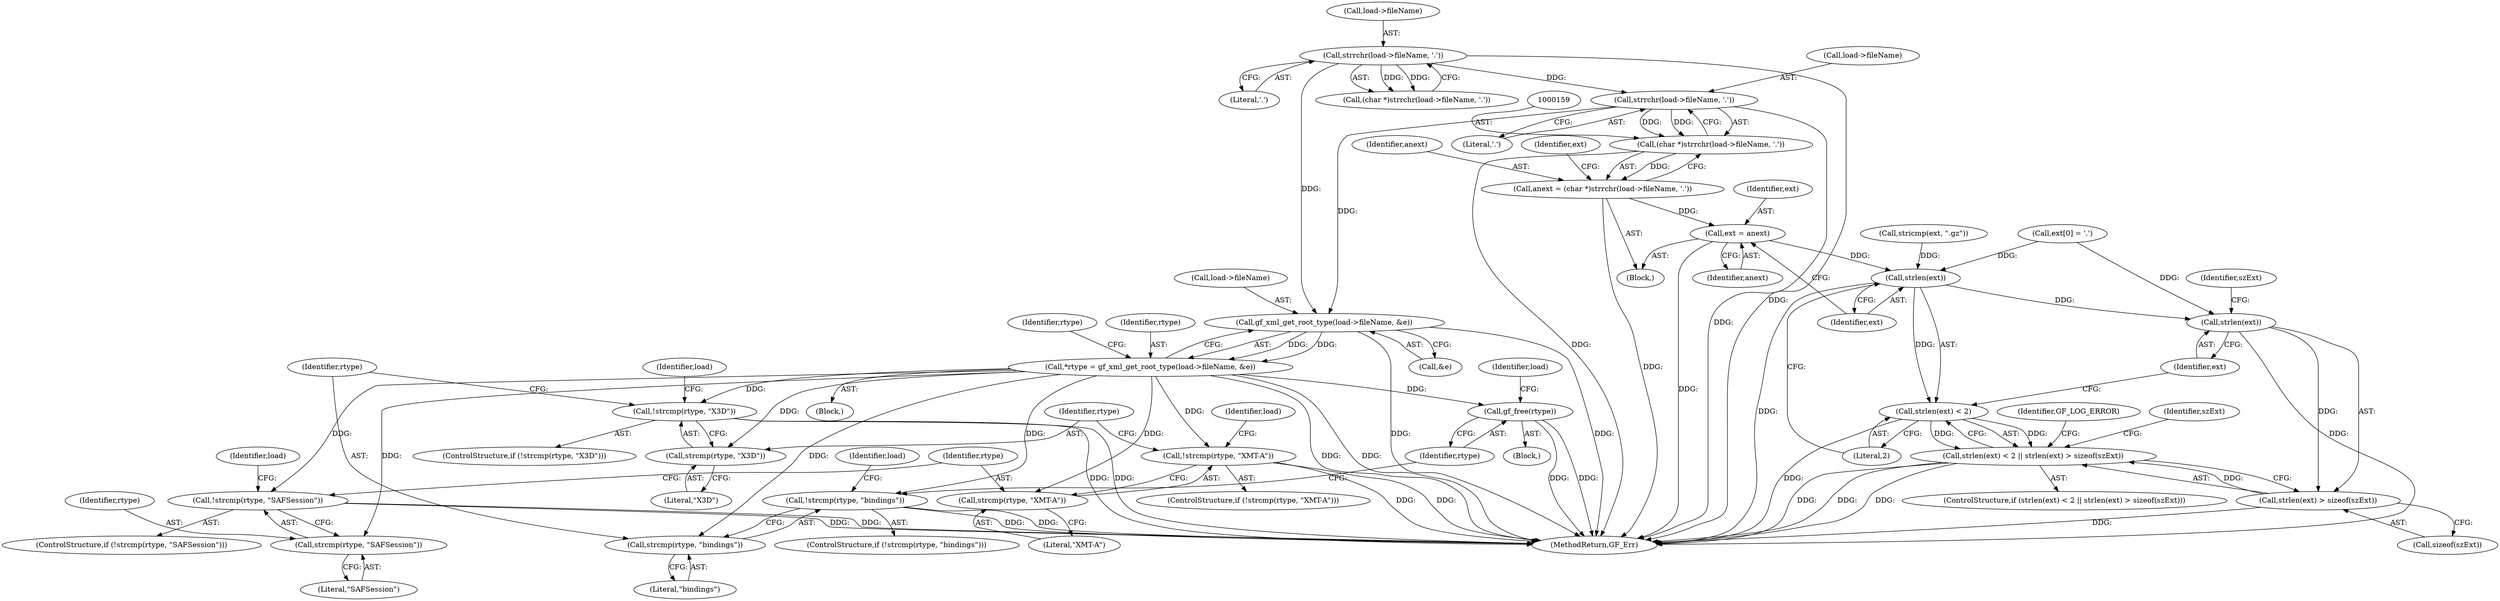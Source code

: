 digraph "0_gpac_35ab4475a7df9b2a4bcab235e379c0c3ec543658_4@API" {
"1000160" [label="(Call,strrchr(load->fileName, '.'))"];
"1000134" [label="(Call,strrchr(load->fileName, '.'))"];
"1000158" [label="(Call,(char *)strrchr(load->fileName, '.'))"];
"1000156" [label="(Call,anext = (char *)strrchr(load->fileName, '.'))"];
"1000170" [label="(Call,ext = anext)"];
"1000176" [label="(Call,strlen(ext))"];
"1000175" [label="(Call,strlen(ext) < 2)"];
"1000174" [label="(Call,strlen(ext) < 2 || strlen(ext) > sizeof(szExt))"];
"1000180" [label="(Call,strlen(ext))"];
"1000179" [label="(Call,strlen(ext) > sizeof(szExt))"];
"1000315" [label="(Call,gf_xml_get_root_type(load->fileName, &e))"];
"1000313" [label="(Call,*rtype = gf_xml_get_root_type(load->fileName, &e))"];
"1000325" [label="(Call,!strcmp(rtype, \"SAFSession\"))"];
"1000326" [label="(Call,strcmp(rtype, \"SAFSession\"))"];
"1000336" [label="(Call,!strcmp(rtype, \"XMT-A\"))"];
"1000337" [label="(Call,strcmp(rtype, \"XMT-A\"))"];
"1000347" [label="(Call,!strcmp(rtype, \"X3D\"))"];
"1000348" [label="(Call,strcmp(rtype, \"X3D\"))"];
"1000358" [label="(Call,!strcmp(rtype, \"bindings\"))"];
"1000359" [label="(Call,strcmp(rtype, \"bindings\"))"];
"1000367" [label="(Call,gf_free(rtype))"];
"1000157" [label="(Identifier,anext)"];
"1000349" [label="(Identifier,rtype)"];
"1000372" [label="(Identifier,load)"];
"1000368" [label="(Identifier,rtype)"];
"1000358" [label="(Call,!strcmp(rtype, \"bindings\"))"];
"1000180" [label="(Call,strlen(ext))"];
"1000337" [label="(Call,strcmp(rtype, \"XMT-A\"))"];
"1000170" [label="(Call,ext = anext)"];
"1000331" [label="(Identifier,load)"];
"1000364" [label="(Identifier,load)"];
"1000323" [label="(Block,)"];
"1000326" [label="(Call,strcmp(rtype, \"SAFSession\"))"];
"1000174" [label="(Call,strlen(ext) < 2 || strlen(ext) > sizeof(szExt))"];
"1000158" [label="(Call,(char *)strrchr(load->fileName, '.'))"];
"1000335" [label="(ControlStructure,if (!strcmp(rtype, \"XMT-A\")))"];
"1000183" [label="(Identifier,szExt)"];
"1000353" [label="(Identifier,load)"];
"1000178" [label="(Literal,2)"];
"1000314" [label="(Identifier,rtype)"];
"1000359" [label="(Call,strcmp(rtype, \"bindings\"))"];
"1000367" [label="(Call,gf_free(rtype))"];
"1000346" [label="(ControlStructure,if (!strcmp(rtype, \"X3D\")))"];
"1000138" [label="(Literal,'.')"];
"1000347" [label="(Call,!strcmp(rtype, \"X3D\"))"];
"1000186" [label="(Identifier,GF_LOG_ERROR)"];
"1000446" [label="(MethodReturn,GF_Err)"];
"1000316" [label="(Call,load->fileName)"];
"1000348" [label="(Call,strcmp(rtype, \"X3D\"))"];
"1000324" [label="(ControlStructure,if (!strcmp(rtype, \"SAFSession\")))"];
"1000315" [label="(Call,gf_xml_get_root_type(load->fileName, &e))"];
"1000327" [label="(Identifier,rtype)"];
"1000181" [label="(Identifier,ext)"];
"1000322" [label="(Identifier,rtype)"];
"1000360" [label="(Identifier,rtype)"];
"1000336" [label="(Call,!strcmp(rtype, \"XMT-A\"))"];
"1000196" [label="(Identifier,szExt)"];
"1000134" [label="(Call,strrchr(load->fileName, '.'))"];
"1000176" [label="(Call,strlen(ext))"];
"1000328" [label="(Literal,\"SAFSession\")"];
"1000135" [label="(Call,load->fileName)"];
"1000350" [label="(Literal,\"X3D\")"];
"1000172" [label="(Identifier,anext)"];
"1000146" [label="(Call,stricmp(ext, \".gz\"))"];
"1000165" [label="(Call,ext[0] = '.')"];
"1000311" [label="(Block,)"];
"1000171" [label="(Identifier,ext)"];
"1000164" [label="(Literal,'.')"];
"1000361" [label="(Literal,\"bindings\")"];
"1000161" [label="(Call,load->fileName)"];
"1000173" [label="(ControlStructure,if (strlen(ext) < 2 || strlen(ext) > sizeof(szExt)))"];
"1000182" [label="(Call,sizeof(szExt))"];
"1000325" [label="(Call,!strcmp(rtype, \"SAFSession\"))"];
"1000156" [label="(Call,anext = (char *)strrchr(load->fileName, '.'))"];
"1000342" [label="(Identifier,load)"];
"1000319" [label="(Call,&e)"];
"1000167" [label="(Identifier,ext)"];
"1000179" [label="(Call,strlen(ext) > sizeof(szExt))"];
"1000177" [label="(Identifier,ext)"];
"1000132" [label="(Call,(char *)strrchr(load->fileName, '.'))"];
"1000357" [label="(ControlStructure,if (!strcmp(rtype, \"bindings\")))"];
"1000160" [label="(Call,strrchr(load->fileName, '.'))"];
"1000339" [label="(Literal,\"XMT-A\")"];
"1000175" [label="(Call,strlen(ext) < 2)"];
"1000149" [label="(Block,)"];
"1000313" [label="(Call,*rtype = gf_xml_get_root_type(load->fileName, &e))"];
"1000338" [label="(Identifier,rtype)"];
"1000160" -> "1000158"  [label="AST: "];
"1000160" -> "1000164"  [label="CFG: "];
"1000161" -> "1000160"  [label="AST: "];
"1000164" -> "1000160"  [label="AST: "];
"1000158" -> "1000160"  [label="CFG: "];
"1000160" -> "1000446"  [label="DDG: "];
"1000160" -> "1000158"  [label="DDG: "];
"1000160" -> "1000158"  [label="DDG: "];
"1000134" -> "1000160"  [label="DDG: "];
"1000160" -> "1000315"  [label="DDG: "];
"1000134" -> "1000132"  [label="AST: "];
"1000134" -> "1000138"  [label="CFG: "];
"1000135" -> "1000134"  [label="AST: "];
"1000138" -> "1000134"  [label="AST: "];
"1000132" -> "1000134"  [label="CFG: "];
"1000134" -> "1000446"  [label="DDG: "];
"1000134" -> "1000132"  [label="DDG: "];
"1000134" -> "1000132"  [label="DDG: "];
"1000134" -> "1000315"  [label="DDG: "];
"1000158" -> "1000156"  [label="AST: "];
"1000159" -> "1000158"  [label="AST: "];
"1000156" -> "1000158"  [label="CFG: "];
"1000158" -> "1000446"  [label="DDG: "];
"1000158" -> "1000156"  [label="DDG: "];
"1000156" -> "1000149"  [label="AST: "];
"1000157" -> "1000156"  [label="AST: "];
"1000167" -> "1000156"  [label="CFG: "];
"1000156" -> "1000446"  [label="DDG: "];
"1000156" -> "1000170"  [label="DDG: "];
"1000170" -> "1000149"  [label="AST: "];
"1000170" -> "1000172"  [label="CFG: "];
"1000171" -> "1000170"  [label="AST: "];
"1000172" -> "1000170"  [label="AST: "];
"1000177" -> "1000170"  [label="CFG: "];
"1000170" -> "1000446"  [label="DDG: "];
"1000170" -> "1000176"  [label="DDG: "];
"1000176" -> "1000175"  [label="AST: "];
"1000176" -> "1000177"  [label="CFG: "];
"1000177" -> "1000176"  [label="AST: "];
"1000178" -> "1000176"  [label="CFG: "];
"1000176" -> "1000446"  [label="DDG: "];
"1000176" -> "1000175"  [label="DDG: "];
"1000165" -> "1000176"  [label="DDG: "];
"1000146" -> "1000176"  [label="DDG: "];
"1000176" -> "1000180"  [label="DDG: "];
"1000175" -> "1000174"  [label="AST: "];
"1000175" -> "1000178"  [label="CFG: "];
"1000178" -> "1000175"  [label="AST: "];
"1000181" -> "1000175"  [label="CFG: "];
"1000174" -> "1000175"  [label="CFG: "];
"1000175" -> "1000446"  [label="DDG: "];
"1000175" -> "1000174"  [label="DDG: "];
"1000175" -> "1000174"  [label="DDG: "];
"1000174" -> "1000173"  [label="AST: "];
"1000174" -> "1000179"  [label="CFG: "];
"1000179" -> "1000174"  [label="AST: "];
"1000186" -> "1000174"  [label="CFG: "];
"1000196" -> "1000174"  [label="CFG: "];
"1000174" -> "1000446"  [label="DDG: "];
"1000174" -> "1000446"  [label="DDG: "];
"1000174" -> "1000446"  [label="DDG: "];
"1000179" -> "1000174"  [label="DDG: "];
"1000180" -> "1000179"  [label="AST: "];
"1000180" -> "1000181"  [label="CFG: "];
"1000181" -> "1000180"  [label="AST: "];
"1000183" -> "1000180"  [label="CFG: "];
"1000180" -> "1000446"  [label="DDG: "];
"1000180" -> "1000179"  [label="DDG: "];
"1000165" -> "1000180"  [label="DDG: "];
"1000179" -> "1000182"  [label="CFG: "];
"1000182" -> "1000179"  [label="AST: "];
"1000179" -> "1000446"  [label="DDG: "];
"1000315" -> "1000313"  [label="AST: "];
"1000315" -> "1000319"  [label="CFG: "];
"1000316" -> "1000315"  [label="AST: "];
"1000319" -> "1000315"  [label="AST: "];
"1000313" -> "1000315"  [label="CFG: "];
"1000315" -> "1000446"  [label="DDG: "];
"1000315" -> "1000446"  [label="DDG: "];
"1000315" -> "1000313"  [label="DDG: "];
"1000315" -> "1000313"  [label="DDG: "];
"1000313" -> "1000311"  [label="AST: "];
"1000314" -> "1000313"  [label="AST: "];
"1000322" -> "1000313"  [label="CFG: "];
"1000313" -> "1000446"  [label="DDG: "];
"1000313" -> "1000446"  [label="DDG: "];
"1000313" -> "1000325"  [label="DDG: "];
"1000313" -> "1000326"  [label="DDG: "];
"1000313" -> "1000336"  [label="DDG: "];
"1000313" -> "1000337"  [label="DDG: "];
"1000313" -> "1000347"  [label="DDG: "];
"1000313" -> "1000348"  [label="DDG: "];
"1000313" -> "1000358"  [label="DDG: "];
"1000313" -> "1000359"  [label="DDG: "];
"1000313" -> "1000367"  [label="DDG: "];
"1000325" -> "1000324"  [label="AST: "];
"1000325" -> "1000326"  [label="CFG: "];
"1000326" -> "1000325"  [label="AST: "];
"1000331" -> "1000325"  [label="CFG: "];
"1000338" -> "1000325"  [label="CFG: "];
"1000325" -> "1000446"  [label="DDG: "];
"1000325" -> "1000446"  [label="DDG: "];
"1000326" -> "1000328"  [label="CFG: "];
"1000327" -> "1000326"  [label="AST: "];
"1000328" -> "1000326"  [label="AST: "];
"1000336" -> "1000335"  [label="AST: "];
"1000336" -> "1000337"  [label="CFG: "];
"1000337" -> "1000336"  [label="AST: "];
"1000342" -> "1000336"  [label="CFG: "];
"1000349" -> "1000336"  [label="CFG: "];
"1000336" -> "1000446"  [label="DDG: "];
"1000336" -> "1000446"  [label="DDG: "];
"1000337" -> "1000339"  [label="CFG: "];
"1000338" -> "1000337"  [label="AST: "];
"1000339" -> "1000337"  [label="AST: "];
"1000347" -> "1000346"  [label="AST: "];
"1000347" -> "1000348"  [label="CFG: "];
"1000348" -> "1000347"  [label="AST: "];
"1000353" -> "1000347"  [label="CFG: "];
"1000360" -> "1000347"  [label="CFG: "];
"1000347" -> "1000446"  [label="DDG: "];
"1000347" -> "1000446"  [label="DDG: "];
"1000348" -> "1000350"  [label="CFG: "];
"1000349" -> "1000348"  [label="AST: "];
"1000350" -> "1000348"  [label="AST: "];
"1000358" -> "1000357"  [label="AST: "];
"1000358" -> "1000359"  [label="CFG: "];
"1000359" -> "1000358"  [label="AST: "];
"1000364" -> "1000358"  [label="CFG: "];
"1000368" -> "1000358"  [label="CFG: "];
"1000358" -> "1000446"  [label="DDG: "];
"1000358" -> "1000446"  [label="DDG: "];
"1000359" -> "1000361"  [label="CFG: "];
"1000360" -> "1000359"  [label="AST: "];
"1000361" -> "1000359"  [label="AST: "];
"1000367" -> "1000323"  [label="AST: "];
"1000367" -> "1000368"  [label="CFG: "];
"1000368" -> "1000367"  [label="AST: "];
"1000372" -> "1000367"  [label="CFG: "];
"1000367" -> "1000446"  [label="DDG: "];
"1000367" -> "1000446"  [label="DDG: "];
}
